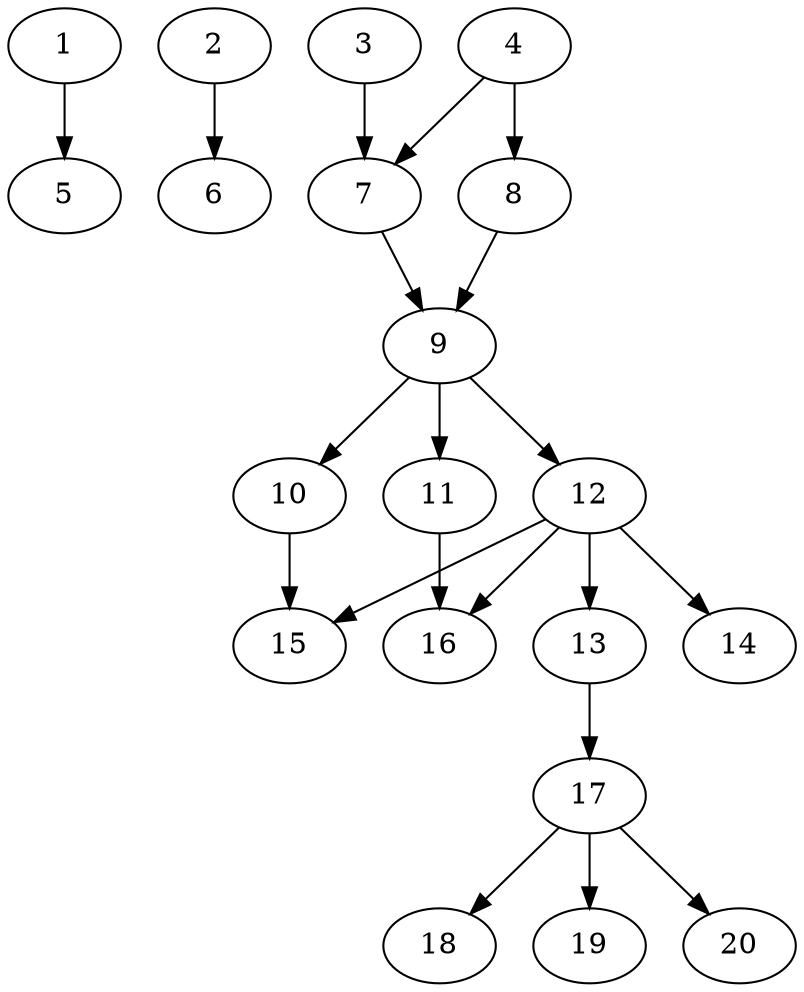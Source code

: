 // DAG automatically generated by daggen at Sat Jul 27 15:35:52 2019
// ./daggen --dot -n 20 --ccr 0.5 --fat 0.4 --regular 0.5 --density 0.6 --mindata 5242880 --maxdata 52428800 
digraph G {
  1 [size="44668928", alpha="0.12", expect_size="22334464"] 
  1 -> 5 [size ="22334464"]
  2 [size="103680000", alpha="0.09", expect_size="51840000"] 
  2 -> 6 [size ="51840000"]
  3 [size="70029312", alpha="0.10", expect_size="35014656"] 
  3 -> 7 [size ="35014656"]
  4 [size="73107456", alpha="0.15", expect_size="36553728"] 
  4 -> 7 [size ="36553728"]
  4 -> 8 [size ="36553728"]
  5 [size="82792448", alpha="0.09", expect_size="41396224"] 
  6 [size="42518528", alpha="0.15", expect_size="21259264"] 
  7 [size="44894208", alpha="0.17", expect_size="22447104"] 
  7 -> 9 [size ="22447104"]
  8 [size="64296960", alpha="0.19", expect_size="32148480"] 
  8 -> 9 [size ="32148480"]
  9 [size="59500544", alpha="0.02", expect_size="29750272"] 
  9 -> 10 [size ="29750272"]
  9 -> 11 [size ="29750272"]
  9 -> 12 [size ="29750272"]
  10 [size="27375616", alpha="0.03", expect_size="13687808"] 
  10 -> 15 [size ="13687808"]
  11 [size="85604352", alpha="0.14", expect_size="42802176"] 
  11 -> 16 [size ="42802176"]
  12 [size="45977600", alpha="0.01", expect_size="22988800"] 
  12 -> 13 [size ="22988800"]
  12 -> 14 [size ="22988800"]
  12 -> 15 [size ="22988800"]
  12 -> 16 [size ="22988800"]
  13 [size="87848960", alpha="0.07", expect_size="43924480"] 
  13 -> 17 [size ="43924480"]
  14 [size="41295872", alpha="0.05", expect_size="20647936"] 
  15 [size="18847744", alpha="0.07", expect_size="9423872"] 
  16 [size="59942912", alpha="0.08", expect_size="29971456"] 
  17 [size="35725312", alpha="0.06", expect_size="17862656"] 
  17 -> 18 [size ="17862656"]
  17 -> 19 [size ="17862656"]
  17 -> 20 [size ="17862656"]
  18 [size="22673408", alpha="0.08", expect_size="11336704"] 
  19 [size="18319360", alpha="0.09", expect_size="9159680"] 
  20 [size="27377664", alpha="0.09", expect_size="13688832"] 
}
